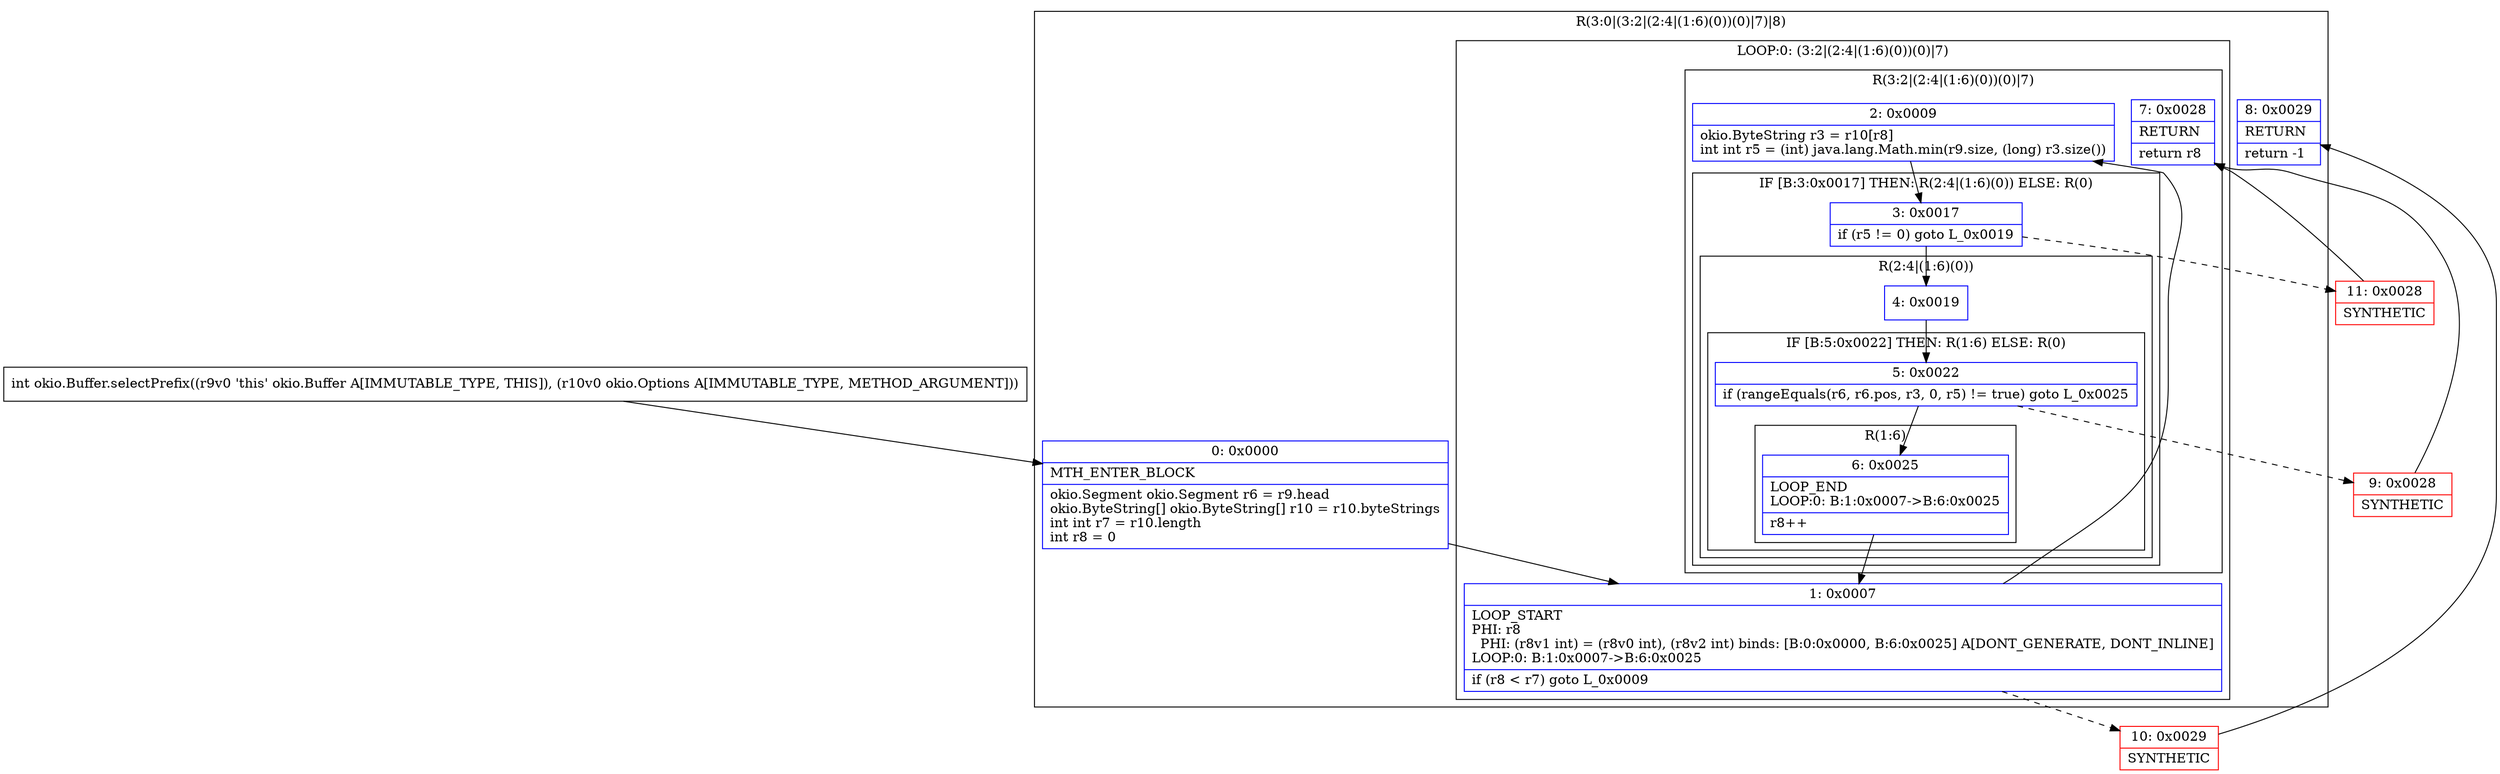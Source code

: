 digraph "CFG forokio.Buffer.selectPrefix(Lokio\/Options;)I" {
subgraph cluster_Region_1689129707 {
label = "R(3:0|(3:2|(2:4|(1:6)(0))(0)|7)|8)";
node [shape=record,color=blue];
Node_0 [shape=record,label="{0\:\ 0x0000|MTH_ENTER_BLOCK\l|okio.Segment okio.Segment r6 = r9.head\lokio.ByteString[] okio.ByteString[] r10 = r10.byteStrings\lint int r7 = r10.length\lint r8 = 0\l}"];
subgraph cluster_LoopRegion_22721787 {
label = "LOOP:0: (3:2|(2:4|(1:6)(0))(0)|7)";
node [shape=record,color=blue];
Node_1 [shape=record,label="{1\:\ 0x0007|LOOP_START\lPHI: r8 \l  PHI: (r8v1 int) = (r8v0 int), (r8v2 int) binds: [B:0:0x0000, B:6:0x0025] A[DONT_GENERATE, DONT_INLINE]\lLOOP:0: B:1:0x0007\-\>B:6:0x0025\l|if (r8 \< r7) goto L_0x0009\l}"];
subgraph cluster_Region_1978699249 {
label = "R(3:2|(2:4|(1:6)(0))(0)|7)";
node [shape=record,color=blue];
Node_2 [shape=record,label="{2\:\ 0x0009|okio.ByteString r3 = r10[r8]\lint int r5 = (int) java.lang.Math.min(r9.size, (long) r3.size())\l}"];
subgraph cluster_IfRegion_991399729 {
label = "IF [B:3:0x0017] THEN: R(2:4|(1:6)(0)) ELSE: R(0)";
node [shape=record,color=blue];
Node_3 [shape=record,label="{3\:\ 0x0017|if (r5 != 0) goto L_0x0019\l}"];
subgraph cluster_Region_966098445 {
label = "R(2:4|(1:6)(0))";
node [shape=record,color=blue];
Node_4 [shape=record,label="{4\:\ 0x0019}"];
subgraph cluster_IfRegion_1080939626 {
label = "IF [B:5:0x0022] THEN: R(1:6) ELSE: R(0)";
node [shape=record,color=blue];
Node_5 [shape=record,label="{5\:\ 0x0022|if (rangeEquals(r6, r6.pos, r3, 0, r5) != true) goto L_0x0025\l}"];
subgraph cluster_Region_360175473 {
label = "R(1:6)";
node [shape=record,color=blue];
Node_6 [shape=record,label="{6\:\ 0x0025|LOOP_END\lLOOP:0: B:1:0x0007\-\>B:6:0x0025\l|r8++\l}"];
}
subgraph cluster_Region_256189807 {
label = "R(0)";
node [shape=record,color=blue];
}
}
}
subgraph cluster_Region_1744567259 {
label = "R(0)";
node [shape=record,color=blue];
}
}
Node_7 [shape=record,label="{7\:\ 0x0028|RETURN\l|return r8\l}"];
}
}
Node_8 [shape=record,label="{8\:\ 0x0029|RETURN\l|return \-1\l}"];
}
Node_9 [shape=record,color=red,label="{9\:\ 0x0028|SYNTHETIC\l}"];
Node_10 [shape=record,color=red,label="{10\:\ 0x0029|SYNTHETIC\l}"];
Node_11 [shape=record,color=red,label="{11\:\ 0x0028|SYNTHETIC\l}"];
MethodNode[shape=record,label="{int okio.Buffer.selectPrefix((r9v0 'this' okio.Buffer A[IMMUTABLE_TYPE, THIS]), (r10v0 okio.Options A[IMMUTABLE_TYPE, METHOD_ARGUMENT])) }"];
MethodNode -> Node_0;
Node_0 -> Node_1;
Node_1 -> Node_2;
Node_1 -> Node_10[style=dashed];
Node_2 -> Node_3;
Node_3 -> Node_4;
Node_3 -> Node_11[style=dashed];
Node_4 -> Node_5;
Node_5 -> Node_6;
Node_5 -> Node_9[style=dashed];
Node_6 -> Node_1;
Node_9 -> Node_7;
Node_10 -> Node_8;
Node_11 -> Node_7;
}


